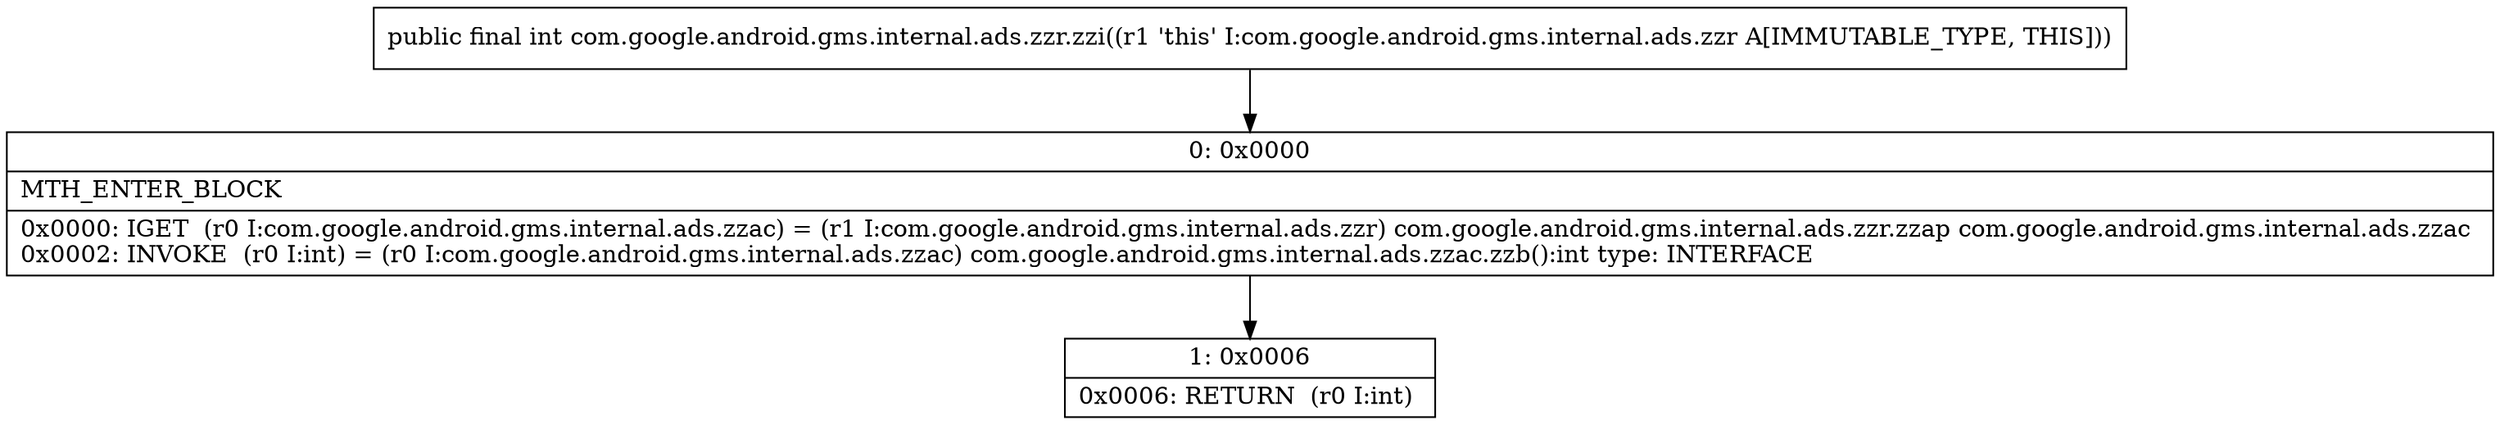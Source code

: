 digraph "CFG forcom.google.android.gms.internal.ads.zzr.zzi()I" {
Node_0 [shape=record,label="{0\:\ 0x0000|MTH_ENTER_BLOCK\l|0x0000: IGET  (r0 I:com.google.android.gms.internal.ads.zzac) = (r1 I:com.google.android.gms.internal.ads.zzr) com.google.android.gms.internal.ads.zzr.zzap com.google.android.gms.internal.ads.zzac \l0x0002: INVOKE  (r0 I:int) = (r0 I:com.google.android.gms.internal.ads.zzac) com.google.android.gms.internal.ads.zzac.zzb():int type: INTERFACE \l}"];
Node_1 [shape=record,label="{1\:\ 0x0006|0x0006: RETURN  (r0 I:int) \l}"];
MethodNode[shape=record,label="{public final int com.google.android.gms.internal.ads.zzr.zzi((r1 'this' I:com.google.android.gms.internal.ads.zzr A[IMMUTABLE_TYPE, THIS])) }"];
MethodNode -> Node_0;
Node_0 -> Node_1;
}

